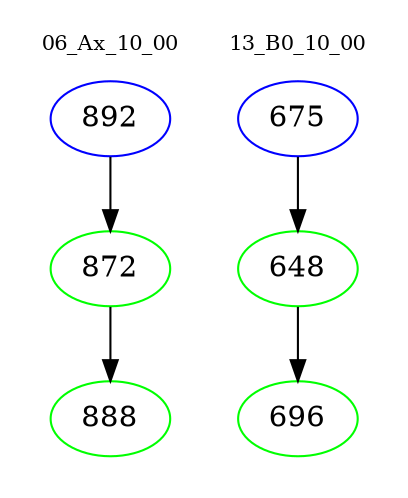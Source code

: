 digraph{
subgraph cluster_0 {
color = white
label = "06_Ax_10_00";
fontsize=10;
T0_892 [label="892", color="blue"]
T0_892 -> T0_872 [color="black"]
T0_872 [label="872", color="green"]
T0_872 -> T0_888 [color="black"]
T0_888 [label="888", color="green"]
}
subgraph cluster_1 {
color = white
label = "13_B0_10_00";
fontsize=10;
T1_675 [label="675", color="blue"]
T1_675 -> T1_648 [color="black"]
T1_648 [label="648", color="green"]
T1_648 -> T1_696 [color="black"]
T1_696 [label="696", color="green"]
}
}
